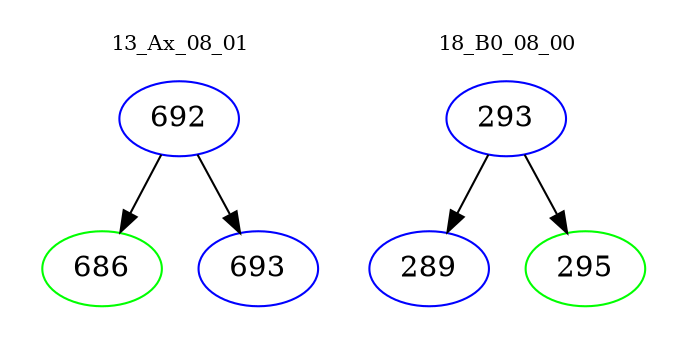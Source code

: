 digraph{
subgraph cluster_0 {
color = white
label = "13_Ax_08_01";
fontsize=10;
T0_692 [label="692", color="blue"]
T0_692 -> T0_686 [color="black"]
T0_686 [label="686", color="green"]
T0_692 -> T0_693 [color="black"]
T0_693 [label="693", color="blue"]
}
subgraph cluster_1 {
color = white
label = "18_B0_08_00";
fontsize=10;
T1_293 [label="293", color="blue"]
T1_293 -> T1_289 [color="black"]
T1_289 [label="289", color="blue"]
T1_293 -> T1_295 [color="black"]
T1_295 [label="295", color="green"]
}
}
